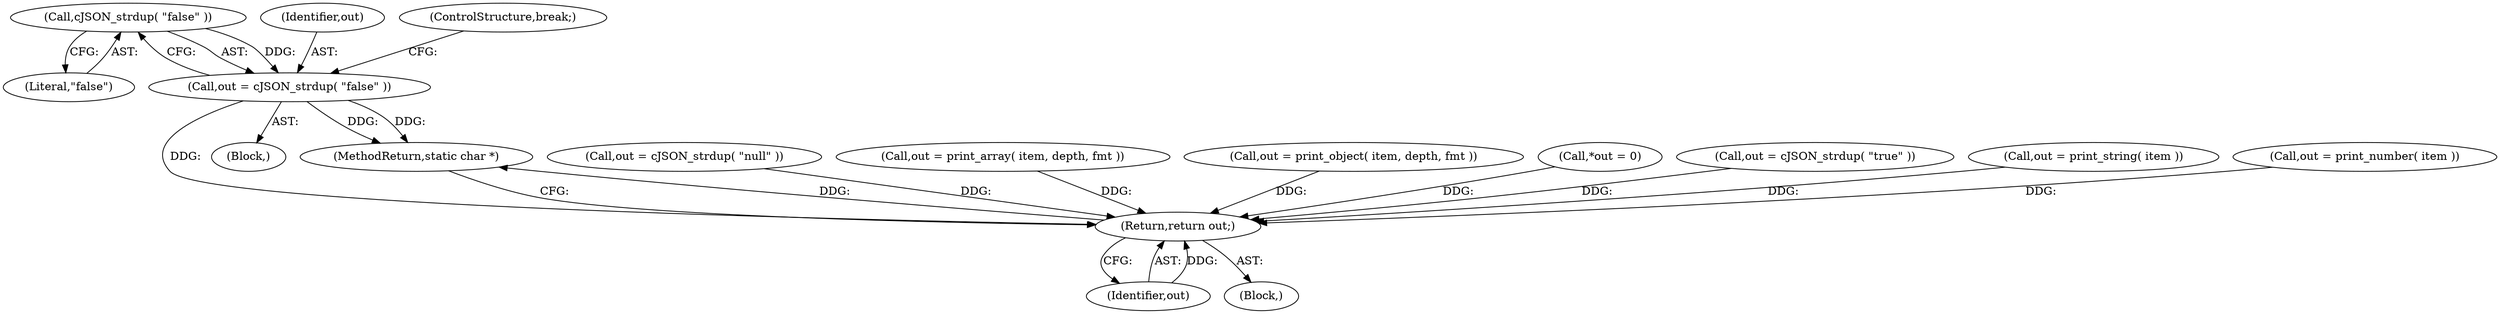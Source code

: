 digraph "1_iperf_91f2fa59e8ed80dfbf400add0164ee0e508e412a_45@API" {
"1000130" [label="(Call,cJSON_strdup( \"false\" ))"];
"1000128" [label="(Call,out = cJSON_strdup( \"false\" ))"];
"1000167" [label="(Return,return out;)"];
"1000122" [label="(Call,out = cJSON_strdup( \"null\" ))"];
"1000152" [label="(Call,out = print_array( item, depth, fmt ))"];
"1000131" [label="(Literal,\"false\")"];
"1000167" [label="(Return,return out;)"];
"1000130" [label="(Call,cJSON_strdup( \"false\" ))"];
"1000168" [label="(Identifier,out)"];
"1000129" [label="(Identifier,out)"];
"1000160" [label="(Call,out = print_object( item, depth, fmt ))"];
"1000106" [label="(Call,*out = 0)"];
"1000134" [label="(Call,out = cJSON_strdup( \"true\" ))"];
"1000120" [label="(Block,)"];
"1000169" [label="(MethodReturn,static char *)"];
"1000146" [label="(Call,out = print_string( item ))"];
"1000140" [label="(Call,out = print_number( item ))"];
"1000132" [label="(ControlStructure,break;)"];
"1000104" [label="(Block,)"];
"1000128" [label="(Call,out = cJSON_strdup( \"false\" ))"];
"1000130" -> "1000128"  [label="AST: "];
"1000130" -> "1000131"  [label="CFG: "];
"1000131" -> "1000130"  [label="AST: "];
"1000128" -> "1000130"  [label="CFG: "];
"1000130" -> "1000128"  [label="DDG: "];
"1000128" -> "1000120"  [label="AST: "];
"1000129" -> "1000128"  [label="AST: "];
"1000132" -> "1000128"  [label="CFG: "];
"1000128" -> "1000169"  [label="DDG: "];
"1000128" -> "1000169"  [label="DDG: "];
"1000128" -> "1000167"  [label="DDG: "];
"1000167" -> "1000104"  [label="AST: "];
"1000167" -> "1000168"  [label="CFG: "];
"1000168" -> "1000167"  [label="AST: "];
"1000169" -> "1000167"  [label="CFG: "];
"1000167" -> "1000169"  [label="DDG: "];
"1000168" -> "1000167"  [label="DDG: "];
"1000106" -> "1000167"  [label="DDG: "];
"1000152" -> "1000167"  [label="DDG: "];
"1000134" -> "1000167"  [label="DDG: "];
"1000122" -> "1000167"  [label="DDG: "];
"1000140" -> "1000167"  [label="DDG: "];
"1000146" -> "1000167"  [label="DDG: "];
"1000160" -> "1000167"  [label="DDG: "];
}
